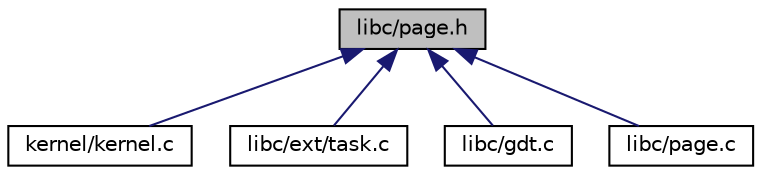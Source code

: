 digraph "libc/page.h"
{
  edge [fontname="Helvetica",fontsize="10",labelfontname="Helvetica",labelfontsize="10"];
  node [fontname="Helvetica",fontsize="10",shape=record];
  Node1 [label="libc/page.h",height=0.2,width=0.4,color="black", fillcolor="grey75", style="filled", fontcolor="black"];
  Node1 -> Node2 [dir="back",color="midnightblue",fontsize="10",style="solid"];
  Node2 [label="kernel/kernel.c",height=0.2,width=0.4,color="black", fillcolor="white", style="filled",URL="$a00038.html"];
  Node1 -> Node3 [dir="back",color="midnightblue",fontsize="10",style="solid"];
  Node3 [label="libc/ext/task.c",height=0.2,width=0.4,color="black", fillcolor="white", style="filled",URL="$a00053.html"];
  Node1 -> Node4 [dir="back",color="midnightblue",fontsize="10",style="solid"];
  Node4 [label="libc/gdt.c",height=0.2,width=0.4,color="black", fillcolor="white", style="filled",URL="$a00065.html"];
  Node1 -> Node5 [dir="back",color="midnightblue",fontsize="10",style="solid"];
  Node5 [label="libc/page.c",height=0.2,width=0.4,color="black", fillcolor="white", style="filled",URL="$a00083.html"];
}
